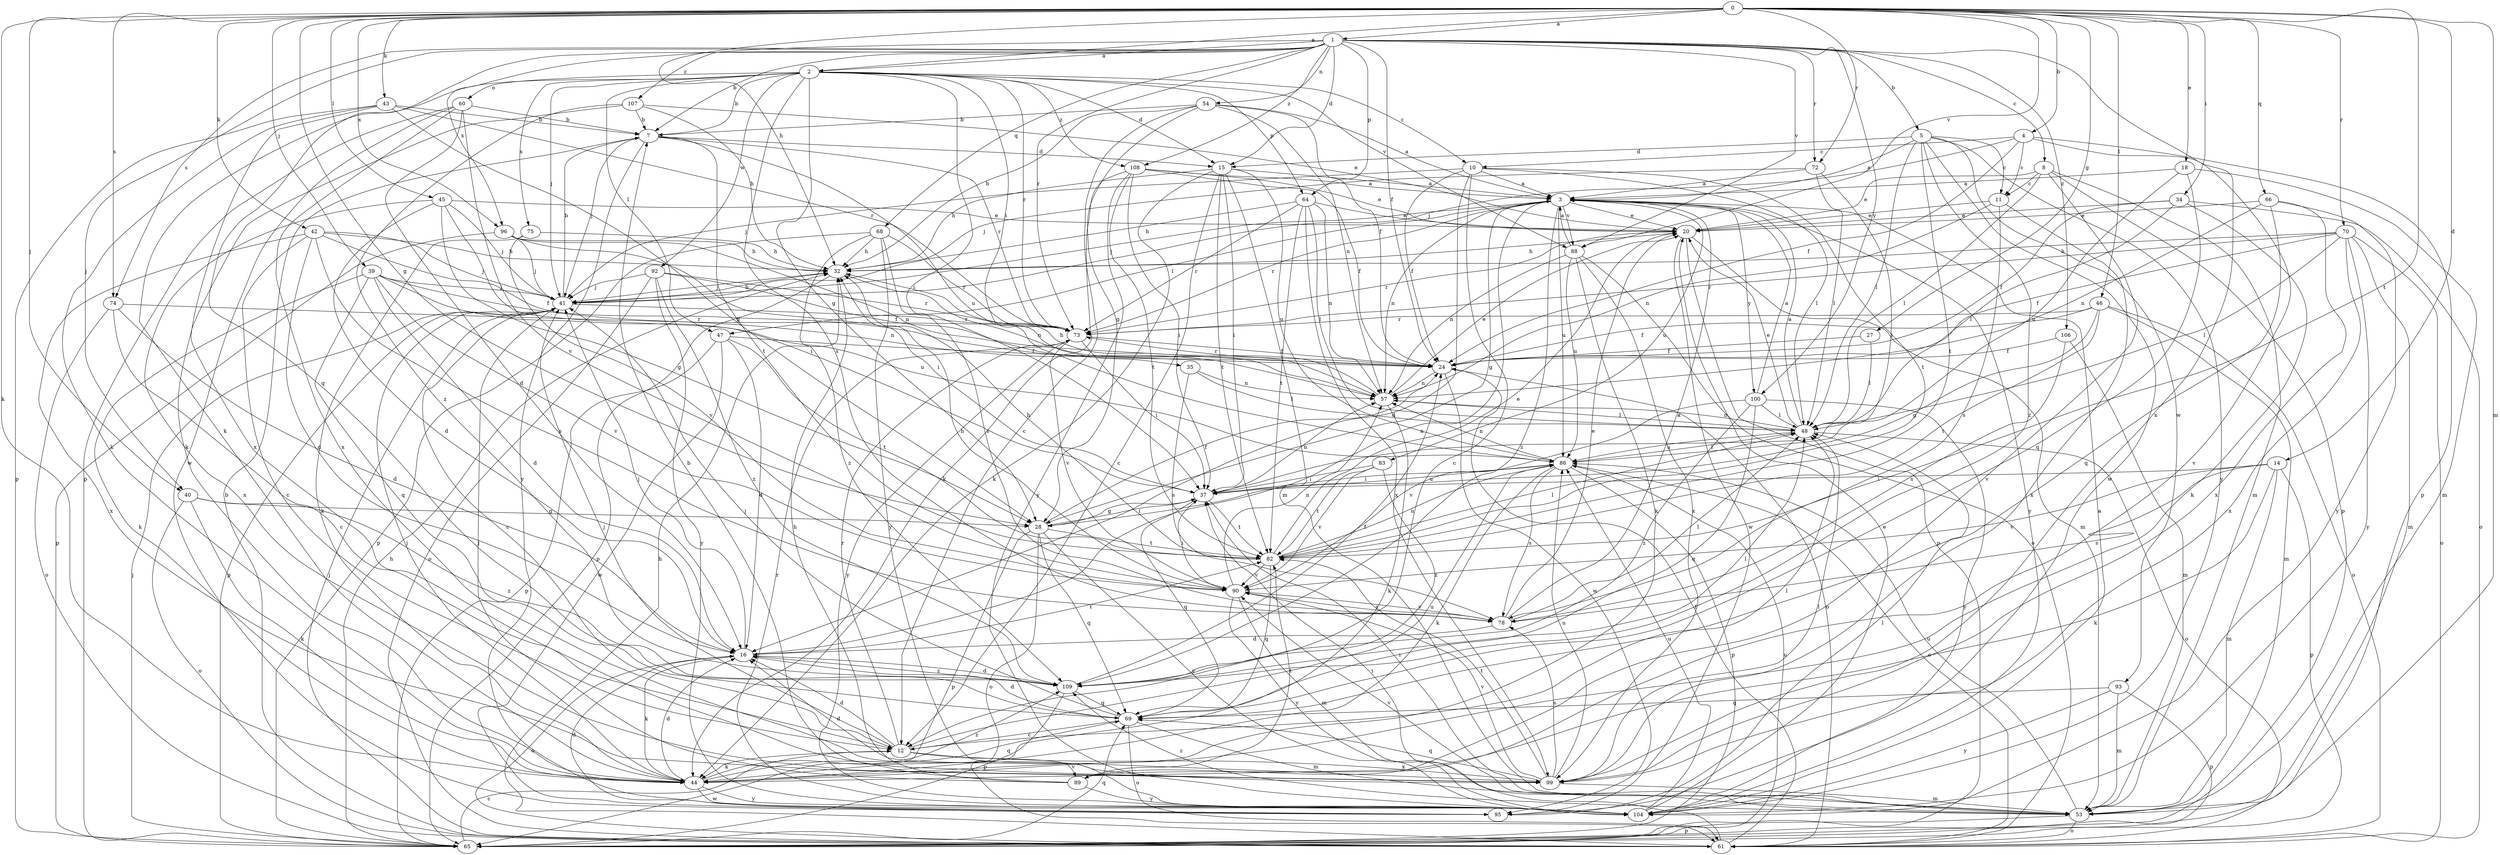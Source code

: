strict digraph  {
0;
1;
2;
3;
4;
5;
7;
8;
10;
11;
12;
14;
15;
16;
18;
20;
24;
27;
28;
32;
34;
35;
37;
39;
40;
41;
42;
43;
44;
45;
46;
47;
48;
53;
54;
57;
60;
61;
64;
65;
66;
68;
69;
70;
72;
73;
74;
75;
78;
82;
83;
86;
88;
89;
90;
92;
93;
95;
96;
99;
100;
104;
106;
107;
108;
109;
0 -> 1  [label=a];
0 -> 2  [label=a];
0 -> 4  [label=b];
0 -> 14  [label=d];
0 -> 18  [label=e];
0 -> 27  [label=g];
0 -> 28  [label=g];
0 -> 32  [label=h];
0 -> 34  [label=i];
0 -> 39  [label=j];
0 -> 40  [label=j];
0 -> 42  [label=k];
0 -> 43  [label=k];
0 -> 44  [label=k];
0 -> 45  [label=l];
0 -> 46  [label=l];
0 -> 53  [label=m];
0 -> 66  [label=q];
0 -> 70  [label=r];
0 -> 72  [label=r];
0 -> 74  [label=s];
0 -> 82  [label=t];
0 -> 88  [label=v];
0 -> 96  [label=x];
1 -> 2  [label=a];
1 -> 5  [label=b];
1 -> 7  [label=b];
1 -> 8  [label=c];
1 -> 15  [label=d];
1 -> 24  [label=f];
1 -> 40  [label=j];
1 -> 54  [label=n];
1 -> 64  [label=p];
1 -> 68  [label=q];
1 -> 69  [label=q];
1 -> 72  [label=r];
1 -> 73  [label=r];
1 -> 74  [label=s];
1 -> 88  [label=v];
1 -> 96  [label=x];
1 -> 99  [label=x];
1 -> 100  [label=y];
1 -> 106  [label=z];
1 -> 107  [label=z];
1 -> 108  [label=z];
2 -> 7  [label=b];
2 -> 10  [label=c];
2 -> 15  [label=d];
2 -> 28  [label=g];
2 -> 35  [label=i];
2 -> 37  [label=i];
2 -> 41  [label=j];
2 -> 44  [label=k];
2 -> 47  [label=l];
2 -> 60  [label=o];
2 -> 64  [label=p];
2 -> 73  [label=r];
2 -> 75  [label=s];
2 -> 78  [label=s];
2 -> 88  [label=v];
2 -> 92  [label=w];
2 -> 108  [label=z];
3 -> 20  [label=e];
3 -> 28  [label=g];
3 -> 41  [label=j];
3 -> 47  [label=l];
3 -> 57  [label=n];
3 -> 73  [label=r];
3 -> 83  [label=u];
3 -> 86  [label=u];
3 -> 88  [label=v];
3 -> 100  [label=y];
3 -> 104  [label=y];
3 -> 109  [label=z];
4 -> 10  [label=c];
4 -> 11  [label=c];
4 -> 24  [label=f];
4 -> 41  [label=j];
4 -> 65  [label=p];
4 -> 89  [label=v];
5 -> 3  [label=a];
5 -> 11  [label=c];
5 -> 15  [label=d];
5 -> 48  [label=l];
5 -> 82  [label=t];
5 -> 93  [label=w];
5 -> 95  [label=w];
5 -> 104  [label=y];
5 -> 109  [label=z];
7 -> 15  [label=d];
7 -> 41  [label=j];
7 -> 73  [label=r];
7 -> 82  [label=t];
7 -> 86  [label=u];
7 -> 104  [label=y];
8 -> 11  [label=c];
8 -> 20  [label=e];
8 -> 48  [label=l];
8 -> 53  [label=m];
8 -> 65  [label=p];
8 -> 89  [label=v];
10 -> 3  [label=a];
10 -> 12  [label=c];
10 -> 16  [label=d];
10 -> 24  [label=f];
10 -> 41  [label=j];
10 -> 48  [label=l];
10 -> 82  [label=t];
11 -> 20  [label=e];
11 -> 57  [label=n];
11 -> 78  [label=s];
11 -> 99  [label=x];
12 -> 16  [label=d];
12 -> 41  [label=j];
12 -> 44  [label=k];
12 -> 48  [label=l];
12 -> 73  [label=r];
12 -> 86  [label=u];
12 -> 89  [label=v];
12 -> 99  [label=x];
14 -> 37  [label=i];
14 -> 44  [label=k];
14 -> 53  [label=m];
14 -> 65  [label=p];
14 -> 78  [label=s];
14 -> 90  [label=v];
15 -> 3  [label=a];
15 -> 12  [label=c];
15 -> 32  [label=h];
15 -> 37  [label=i];
15 -> 44  [label=k];
15 -> 53  [label=m];
15 -> 82  [label=t];
15 -> 86  [label=u];
16 -> 3  [label=a];
16 -> 41  [label=j];
16 -> 44  [label=k];
16 -> 61  [label=o];
16 -> 82  [label=t];
16 -> 109  [label=z];
18 -> 3  [label=a];
18 -> 53  [label=m];
18 -> 69  [label=q];
18 -> 86  [label=u];
20 -> 32  [label=h];
20 -> 53  [label=m];
20 -> 65  [label=p];
20 -> 73  [label=r];
20 -> 95  [label=w];
24 -> 57  [label=n];
24 -> 61  [label=o];
24 -> 73  [label=r];
24 -> 95  [label=w];
27 -> 24  [label=f];
27 -> 48  [label=l];
28 -> 24  [label=f];
28 -> 37  [label=i];
28 -> 61  [label=o];
28 -> 65  [label=p];
28 -> 69  [label=q];
28 -> 82  [label=t];
28 -> 104  [label=y];
32 -> 41  [label=j];
32 -> 57  [label=n];
32 -> 65  [label=p];
34 -> 20  [label=e];
34 -> 24  [label=f];
34 -> 44  [label=k];
34 -> 48  [label=l];
34 -> 61  [label=o];
35 -> 48  [label=l];
35 -> 57  [label=n];
35 -> 78  [label=s];
37 -> 28  [label=g];
37 -> 57  [label=n];
37 -> 69  [label=q];
37 -> 82  [label=t];
37 -> 86  [label=u];
39 -> 16  [label=d];
39 -> 41  [label=j];
39 -> 44  [label=k];
39 -> 57  [label=n];
39 -> 69  [label=q];
39 -> 86  [label=u];
39 -> 90  [label=v];
40 -> 28  [label=g];
40 -> 44  [label=k];
40 -> 61  [label=o];
40 -> 109  [label=z];
41 -> 7  [label=b];
41 -> 12  [label=c];
41 -> 32  [label=h];
41 -> 65  [label=p];
41 -> 73  [label=r];
42 -> 12  [label=c];
42 -> 16  [label=d];
42 -> 24  [label=f];
42 -> 32  [label=h];
42 -> 41  [label=j];
42 -> 78  [label=s];
42 -> 99  [label=x];
43 -> 7  [label=b];
43 -> 28  [label=g];
43 -> 44  [label=k];
43 -> 65  [label=p];
43 -> 73  [label=r];
43 -> 99  [label=x];
44 -> 16  [label=d];
44 -> 41  [label=j];
44 -> 69  [label=q];
44 -> 95  [label=w];
44 -> 104  [label=y];
44 -> 109  [label=z];
45 -> 16  [label=d];
45 -> 20  [label=e];
45 -> 28  [label=g];
45 -> 37  [label=i];
45 -> 41  [label=j];
45 -> 99  [label=x];
46 -> 24  [label=f];
46 -> 28  [label=g];
46 -> 53  [label=m];
46 -> 61  [label=o];
46 -> 73  [label=r];
46 -> 82  [label=t];
47 -> 16  [label=d];
47 -> 24  [label=f];
47 -> 65  [label=p];
47 -> 82  [label=t];
47 -> 95  [label=w];
48 -> 3  [label=a];
48 -> 20  [label=e];
48 -> 57  [label=n];
48 -> 61  [label=o];
48 -> 86  [label=u];
53 -> 37  [label=i];
53 -> 61  [label=o];
53 -> 65  [label=p];
53 -> 86  [label=u];
53 -> 90  [label=v];
53 -> 109  [label=z];
54 -> 3  [label=a];
54 -> 7  [label=b];
54 -> 12  [label=c];
54 -> 24  [label=f];
54 -> 28  [label=g];
54 -> 32  [label=h];
54 -> 57  [label=n];
57 -> 20  [label=e];
57 -> 32  [label=h];
57 -> 44  [label=k];
57 -> 48  [label=l];
60 -> 7  [label=b];
60 -> 16  [label=d];
60 -> 65  [label=p];
60 -> 90  [label=v];
60 -> 95  [label=w];
60 -> 99  [label=x];
61 -> 7  [label=b];
61 -> 24  [label=f];
61 -> 32  [label=h];
61 -> 37  [label=i];
61 -> 41  [label=j];
64 -> 20  [label=e];
64 -> 32  [label=h];
64 -> 48  [label=l];
64 -> 57  [label=n];
64 -> 73  [label=r];
64 -> 82  [label=t];
64 -> 99  [label=x];
65 -> 12  [label=c];
65 -> 32  [label=h];
65 -> 41  [label=j];
65 -> 69  [label=q];
65 -> 86  [label=u];
66 -> 20  [label=e];
66 -> 57  [label=n];
66 -> 69  [label=q];
66 -> 99  [label=x];
66 -> 104  [label=y];
68 -> 32  [label=h];
68 -> 65  [label=p];
68 -> 73  [label=r];
68 -> 78  [label=s];
68 -> 104  [label=y];
68 -> 109  [label=z];
69 -> 12  [label=c];
69 -> 16  [label=d];
69 -> 41  [label=j];
69 -> 53  [label=m];
69 -> 61  [label=o];
70 -> 24  [label=f];
70 -> 32  [label=h];
70 -> 48  [label=l];
70 -> 53  [label=m];
70 -> 61  [label=o];
70 -> 73  [label=r];
70 -> 99  [label=x];
70 -> 104  [label=y];
72 -> 3  [label=a];
72 -> 37  [label=i];
72 -> 41  [label=j];
72 -> 48  [label=l];
73 -> 24  [label=f];
73 -> 37  [label=i];
73 -> 90  [label=v];
73 -> 104  [label=y];
74 -> 12  [label=c];
74 -> 16  [label=d];
74 -> 61  [label=o];
74 -> 73  [label=r];
75 -> 32  [label=h];
75 -> 44  [label=k];
75 -> 90  [label=v];
78 -> 3  [label=a];
78 -> 16  [label=d];
78 -> 20  [label=e];
78 -> 48  [label=l];
78 -> 90  [label=v];
82 -> 20  [label=e];
82 -> 32  [label=h];
82 -> 48  [label=l];
82 -> 69  [label=q];
82 -> 86  [label=u];
82 -> 90  [label=v];
83 -> 37  [label=i];
83 -> 82  [label=t];
83 -> 90  [label=v];
83 -> 109  [label=z];
86 -> 37  [label=i];
86 -> 44  [label=k];
86 -> 48  [label=l];
86 -> 57  [label=n];
86 -> 61  [label=o];
86 -> 65  [label=p];
86 -> 78  [label=s];
88 -> 3  [label=a];
88 -> 44  [label=k];
88 -> 57  [label=n];
88 -> 61  [label=o];
88 -> 86  [label=u];
88 -> 99  [label=x];
89 -> 7  [label=b];
89 -> 32  [label=h];
89 -> 41  [label=j];
89 -> 82  [label=t];
89 -> 104  [label=y];
90 -> 32  [label=h];
90 -> 37  [label=i];
90 -> 53  [label=m];
90 -> 57  [label=n];
90 -> 78  [label=s];
90 -> 104  [label=y];
92 -> 24  [label=f];
92 -> 41  [label=j];
92 -> 61  [label=o];
92 -> 73  [label=r];
92 -> 104  [label=y];
92 -> 109  [label=z];
93 -> 53  [label=m];
93 -> 65  [label=p];
93 -> 69  [label=q];
93 -> 104  [label=y];
95 -> 16  [label=d];
95 -> 48  [label=l];
96 -> 32  [label=h];
96 -> 37  [label=i];
96 -> 41  [label=j];
96 -> 57  [label=n];
96 -> 65  [label=p];
99 -> 16  [label=d];
99 -> 48  [label=l];
99 -> 53  [label=m];
99 -> 69  [label=q];
99 -> 78  [label=s];
99 -> 82  [label=t];
99 -> 86  [label=u];
99 -> 90  [label=v];
100 -> 3  [label=a];
100 -> 48  [label=l];
100 -> 69  [label=q];
100 -> 90  [label=v];
100 -> 104  [label=y];
100 -> 109  [label=z];
104 -> 3  [label=a];
104 -> 20  [label=e];
104 -> 73  [label=r];
104 -> 86  [label=u];
106 -> 24  [label=f];
106 -> 53  [label=m];
106 -> 78  [label=s];
107 -> 7  [label=b];
107 -> 20  [label=e];
107 -> 32  [label=h];
107 -> 44  [label=k];
107 -> 109  [label=z];
108 -> 3  [label=a];
108 -> 20  [label=e];
108 -> 24  [label=f];
108 -> 37  [label=i];
108 -> 44  [label=k];
108 -> 82  [label=t];
108 -> 104  [label=y];
109 -> 16  [label=d];
109 -> 24  [label=f];
109 -> 48  [label=l];
109 -> 65  [label=p];
109 -> 69  [label=q];
}
